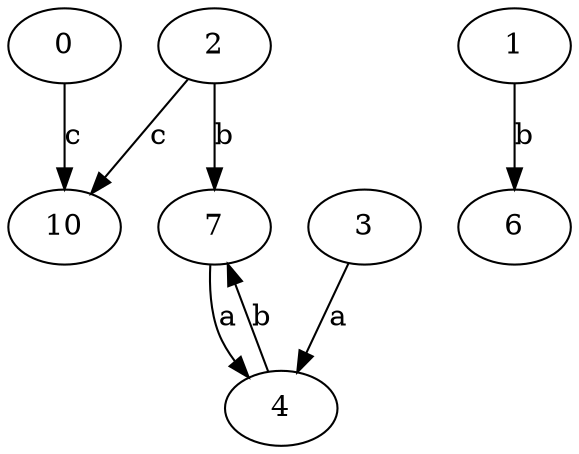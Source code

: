 strict digraph  {
0;
2;
3;
4;
6;
7;
1;
10;
0 -> 10  [label=c];
2 -> 7  [label=b];
2 -> 10  [label=c];
3 -> 4  [label=a];
4 -> 7  [label=b];
7 -> 4  [label=a];
1 -> 6  [label=b];
}
